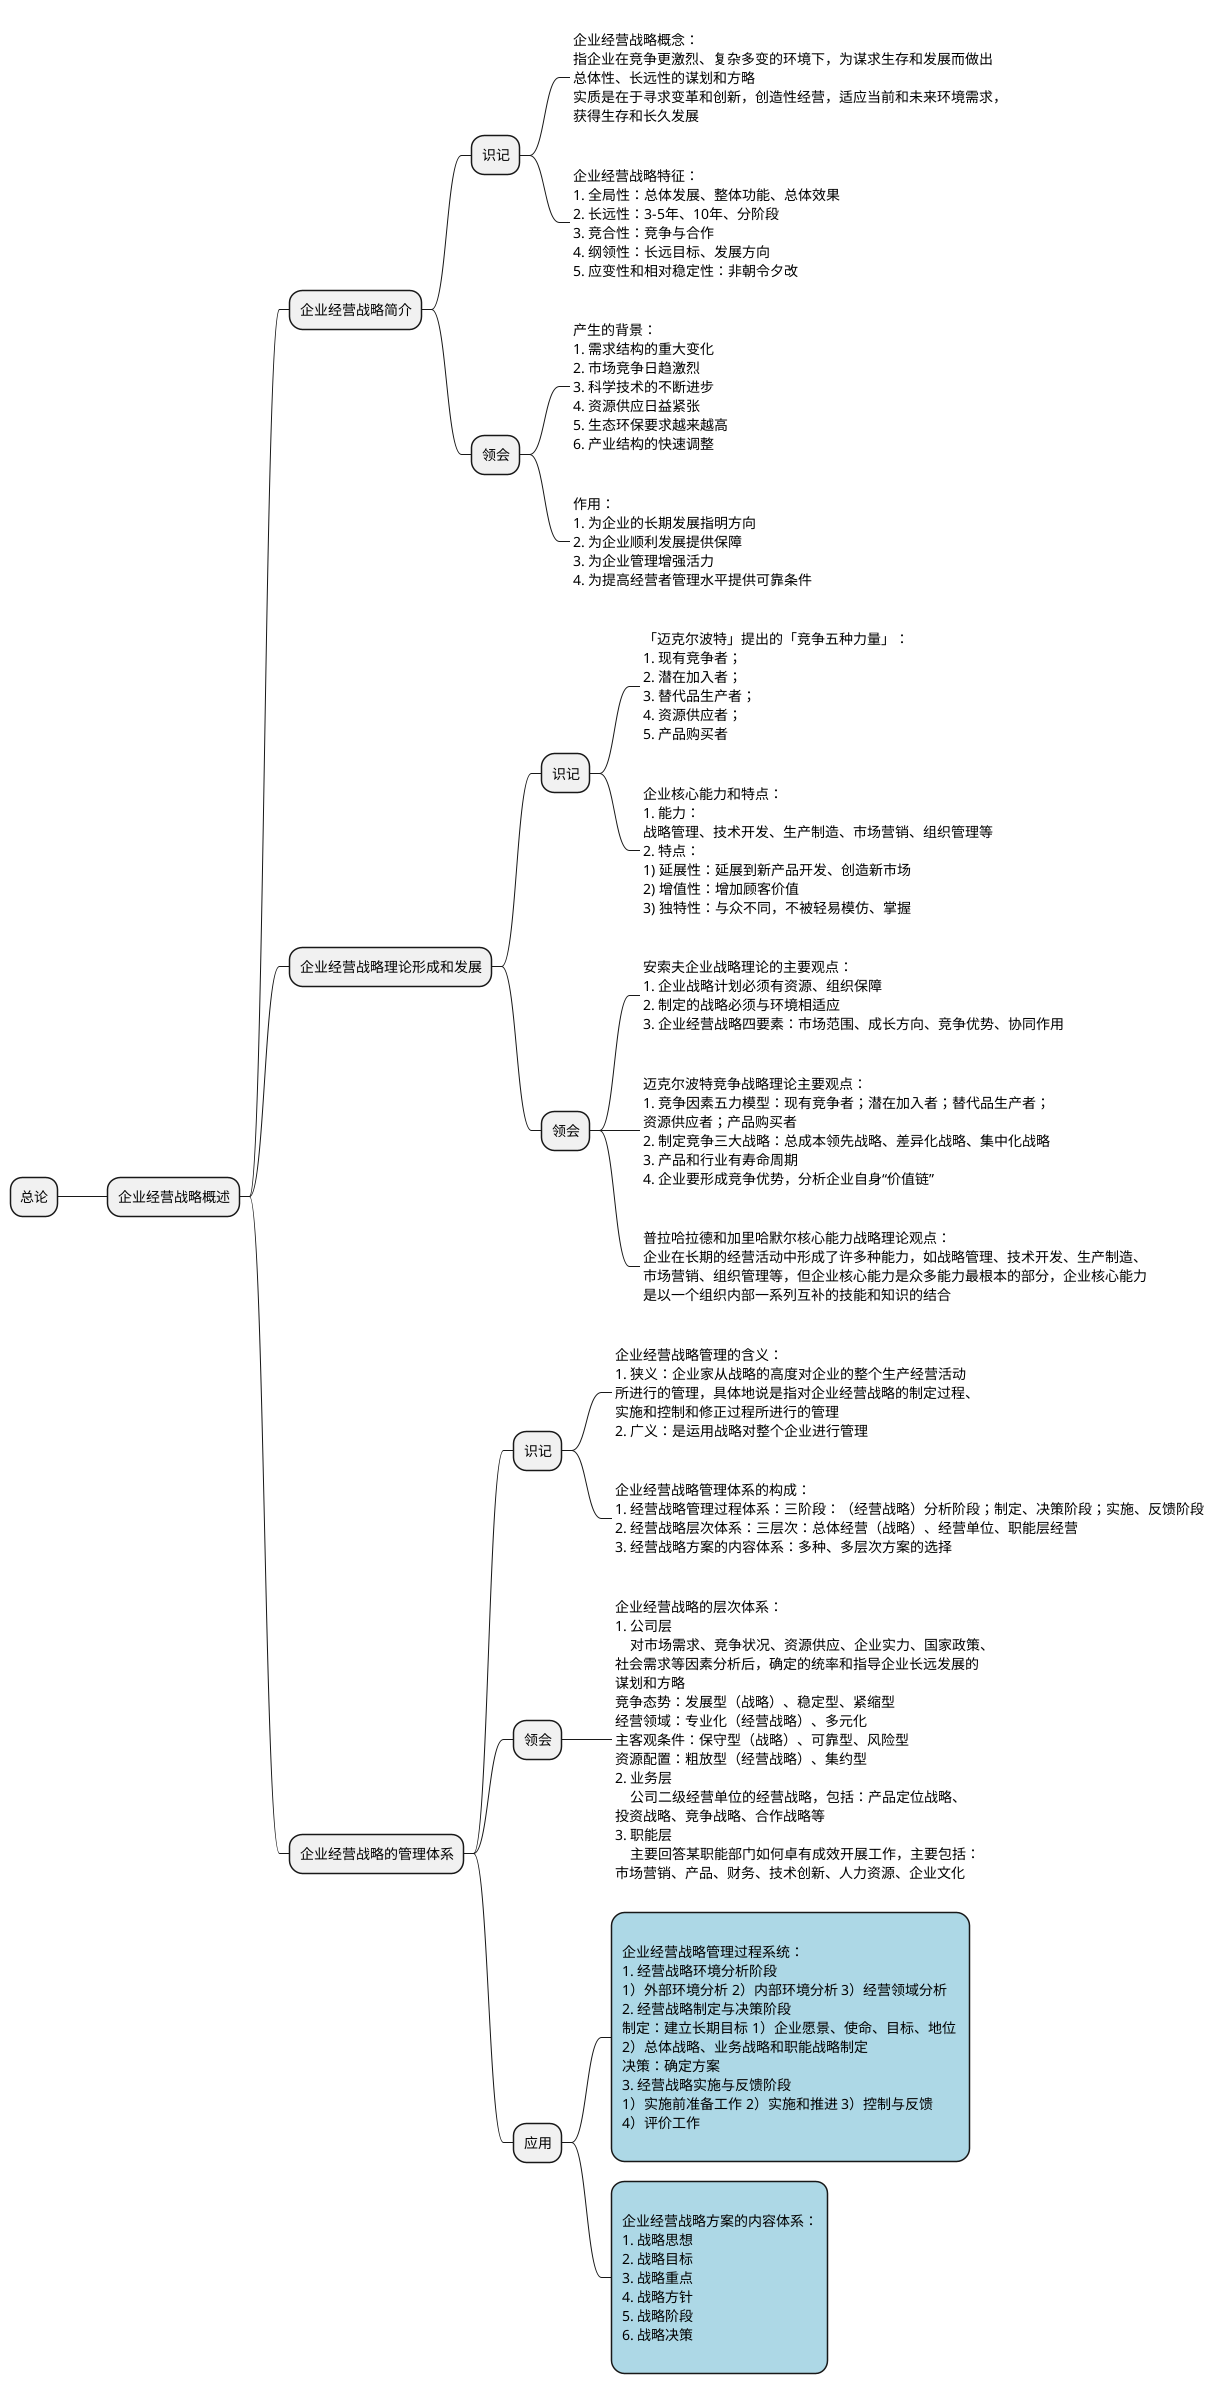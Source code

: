 @startmindmap

* 总论
** 企业经营战略概述

*** 企业经营战略简介
**** 识记
*****_:
企业经营战略概念：
指企业在竞争更激烈、复杂多变的环境下，为谋求生存和发展而做出
总体性、长远性的谋划和方略
实质是在于寻求变革和创新，创造性经营，适应当前和未来环境需求，
获得生存和长久发展
;
*****_:
企业经营战略特征：
1. 全局性：总体发展、整体功能、总体效果
2. 长远性：3-5年、10年、分阶段
3. 竞合性：竞争与合作
4. 纲领性：长远目标、发展方向
5. 应变性和相对稳定性：非朝令夕改
;
**** 领会
*****_:
产生的背景：
1. 需求结构的重大变化
2. 市场竞争日趋激烈
3. 科学技术的不断进步
4. 资源供应日益紧张
5. 生态环保要求越来越高
6. 产业结构的快速调整
;
*****_:
作用：
1. 为企业的长期发展指明方向
2. 为企业顺利发展提供保障
3. 为企业管理增强活力
4. 为提高经营者管理水平提供可靠条件
;

*** 企业经营战略理论形成和发展
**** 识记
*****_:
「迈克尔波特」提出的「竞争五种力量」：
1. 现有竞争者；
2. 潜在加入者；
3. 替代品生产者；
4. 资源供应者；
5. 产品购买者
;
*****_:
企业核心能力和特点：
1. 能力：
战略管理、技术开发、生产制造、市场营销、组织管理等
2. 特点：
1) 延展性：延展到新产品开发、创造新市场
2) 增值性：增加顾客价值
3) 独特性：与众不同，不被轻易模仿、掌握
;
**** 领会
*****_:
安索夫企业战略理论的主要观点：
1. 企业战略计划必须有资源、组织保障
2. 制定的战略必须与环境相适应
3. 企业经营战略四要素：市场范围、成长方向、竞争优势、协同作用
;
*****_:
迈克尔波特竞争战略理论主要观点：
1. 竞争因素五力模型：现有竞争者；潜在加入者；替代品生产者；
资源供应者；产品购买者
2. 制定竞争三大战略：总成本领先战略、差异化战略、集中化战略
3. 产品和行业有寿命周期
4. 企业要形成竞争优势，分析企业自身“价值链”
;
*****_:
普拉哈拉德和加里哈默尔核心能力战略理论观点：
企业在长期的经营活动中形成了许多种能力，如战略管理、技术开发、生产制造、
市场营销、组织管理等，但企业核心能力是众多能力最根本的部分，企业核心能力
是以一个组织内部一系列互补的技能和知识的结合
;

*** 企业经营战略的管理体系
**** 识记
*****_:
企业经营战略管理的含义：
1. 狭义：企业家从战略的高度对企业的整个生产经营活动
所进行的管理，具体地说是指对企业经营战略的制定过程、
实施和控制和修正过程所进行的管理
2. 广义：是运用战略对整个企业进行管理
;
*****_:
企业经营战略管理体系的构成：
1. 经营战略管理过程体系：三阶段：（经营战略）分析阶段；制定、决策阶段；实施、反馈阶段
2. 经营战略层次体系：三层次：总体经营（战略）、经营单位、职能层经营
3. 经营战略方案的内容体系：多种、多层次方案的选择
;
**** 领会
*****_:
企业经营战略的层次体系：
1. 公司层
    对市场需求、竞争状况、资源供应、企业实力、国家政策、
社会需求等因素分析后，确定的统率和指导企业长远发展的
谋划和方略
竞争态势：发展型（战略）、稳定型、紧缩型
经营领域：专业化（经营战略）、多元化
主客观条件：保守型（战略）、可靠型、风险型
资源配置：粗放型（经营战略）、集约型
2. 业务层
    公司二级经营单位的经营战略，包括：产品定位战略、
投资战略、竞争战略、合作战略等
3. 职能层
    主要回答某职能部门如何卓有成效开展工作，主要包括：
市场营销、产品、财务、技术创新、人力资源、企业文化
;
**** 应用
*****[#lightblue]:
企业经营战略管理过程系统：
1. 经营战略环境分析阶段
1）外部环境分析 2）内部环境分析 3）经营领域分析
2. 经营战略制定与决策阶段
制定：建立长期目标 1）企业愿景、使命、目标、地位 
2）总体战略、业务战略和职能战略制定
决策：确定方案
3. 经营战略实施与反馈阶段
1）实施前准备工作 2）实施和推进 3）控制与反馈
4）评价工作
;
*****[#lightblue]:
企业经营战略方案的内容体系：
1. 战略思想
2. 战略目标
3. 战略重点
4. 战略方针
5. 战略阶段
6. 战略决策
;

@endmindmap
